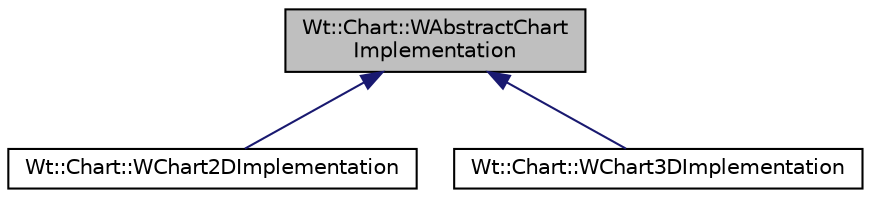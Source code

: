 digraph "Wt::Chart::WAbstractChartImplementation"
{
 // LATEX_PDF_SIZE
  edge [fontname="Helvetica",fontsize="10",labelfontname="Helvetica",labelfontsize="10"];
  node [fontname="Helvetica",fontsize="10",shape=record];
  Node1 [label="Wt::Chart::WAbstractChart\lImplementation",height=0.2,width=0.4,color="black", fillcolor="grey75", style="filled", fontcolor="black",tooltip=" "];
  Node1 -> Node2 [dir="back",color="midnightblue",fontsize="10",style="solid",fontname="Helvetica"];
  Node2 [label="Wt::Chart::WChart2DImplementation",height=0.2,width=0.4,color="black", fillcolor="white", style="filled",URL="$classWt_1_1Chart_1_1WChart2DImplementation.html",tooltip=" "];
  Node1 -> Node3 [dir="back",color="midnightblue",fontsize="10",style="solid",fontname="Helvetica"];
  Node3 [label="Wt::Chart::WChart3DImplementation",height=0.2,width=0.4,color="black", fillcolor="white", style="filled",URL="$classWt_1_1Chart_1_1WChart3DImplementation.html",tooltip=" "];
}
